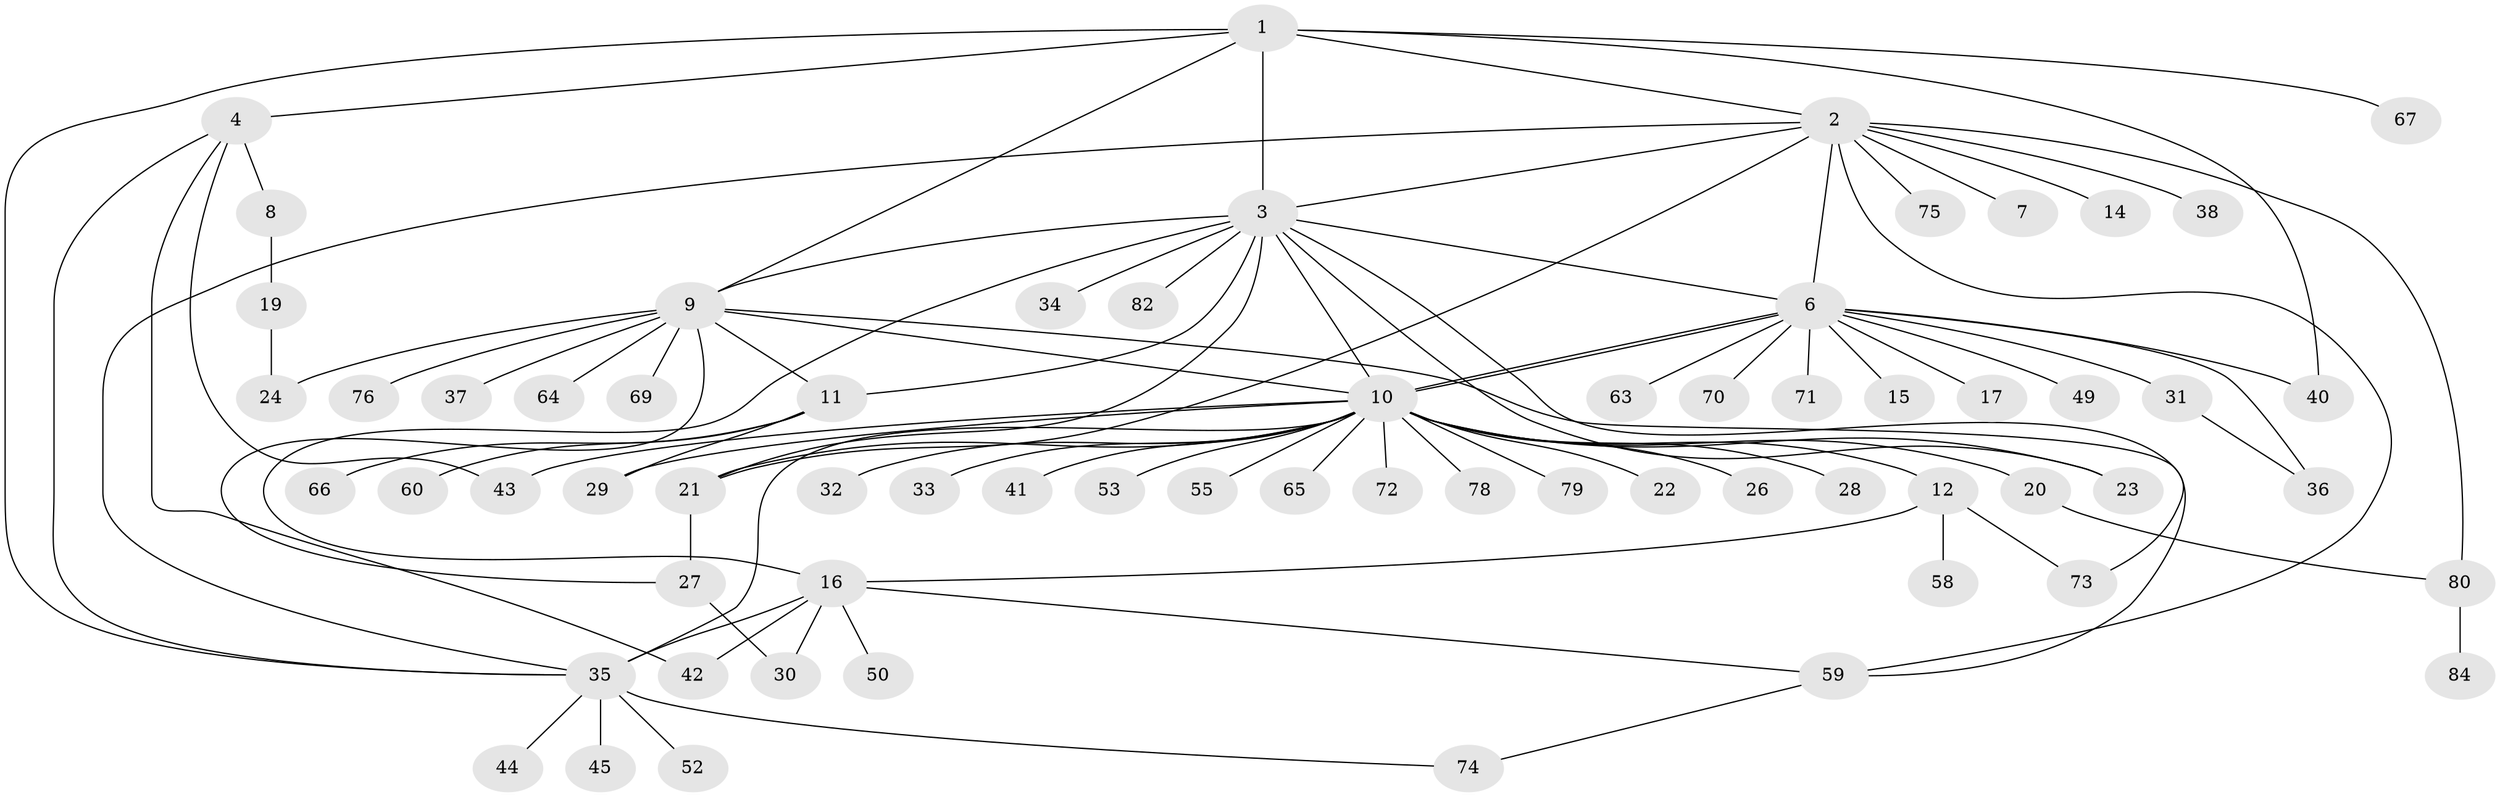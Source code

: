 // Generated by graph-tools (version 1.1) at 2025/23/03/03/25 07:23:54]
// undirected, 66 vertices, 93 edges
graph export_dot {
graph [start="1"]
  node [color=gray90,style=filled];
  1 [super="+39"];
  2 [super="+13"];
  3 [super="+25"];
  4 [super="+5"];
  6 [super="+48"];
  7;
  8;
  9 [super="+18"];
  10 [super="+54"];
  11 [super="+77"];
  12 [super="+56"];
  14;
  15;
  16 [super="+62"];
  17;
  19;
  20 [super="+47"];
  21 [super="+68"];
  22;
  23 [super="+57"];
  24;
  26;
  27 [super="+81"];
  28;
  29;
  30;
  31;
  32;
  33;
  34;
  35 [super="+46"];
  36;
  37;
  38;
  40;
  41;
  42 [super="+51"];
  43;
  44;
  45;
  49;
  50;
  52;
  53;
  55;
  58;
  59 [super="+61"];
  60;
  63;
  64;
  65;
  66 [super="+83"];
  67;
  69;
  70;
  71;
  72;
  73;
  74;
  75;
  76;
  78;
  79;
  80;
  82;
  84;
  1 -- 2 [weight=2];
  1 -- 4 [weight=2];
  1 -- 9;
  1 -- 67;
  1 -- 3;
  1 -- 35;
  1 -- 40;
  2 -- 3;
  2 -- 6;
  2 -- 7;
  2 -- 35;
  2 -- 80;
  2 -- 38;
  2 -- 75;
  2 -- 14;
  2 -- 59;
  2 -- 21;
  3 -- 6;
  3 -- 9;
  3 -- 11;
  3 -- 16;
  3 -- 21;
  3 -- 23;
  3 -- 34;
  3 -- 73;
  3 -- 10;
  3 -- 82;
  4 -- 8;
  4 -- 35;
  4 -- 42;
  4 -- 43;
  6 -- 10;
  6 -- 10;
  6 -- 15;
  6 -- 17;
  6 -- 31;
  6 -- 36;
  6 -- 49;
  6 -- 63;
  6 -- 70;
  6 -- 71;
  6 -- 40;
  8 -- 19;
  9 -- 10;
  9 -- 11;
  9 -- 24;
  9 -- 27;
  9 -- 37;
  9 -- 64;
  9 -- 69;
  9 -- 76;
  9 -- 59;
  10 -- 12 [weight=2];
  10 -- 20;
  10 -- 21;
  10 -- 22;
  10 -- 23;
  10 -- 26;
  10 -- 28;
  10 -- 29;
  10 -- 32;
  10 -- 33;
  10 -- 41;
  10 -- 43;
  10 -- 53;
  10 -- 55;
  10 -- 65;
  10 -- 72;
  10 -- 78;
  10 -- 79;
  10 -- 35;
  11 -- 60;
  11 -- 66;
  11 -- 29;
  12 -- 16;
  12 -- 73;
  12 -- 58;
  16 -- 30;
  16 -- 35 [weight=2];
  16 -- 42;
  16 -- 50;
  16 -- 59;
  19 -- 24;
  20 -- 80;
  21 -- 27;
  27 -- 30;
  31 -- 36;
  35 -- 44;
  35 -- 45;
  35 -- 52;
  35 -- 74;
  59 -- 74;
  80 -- 84;
}
